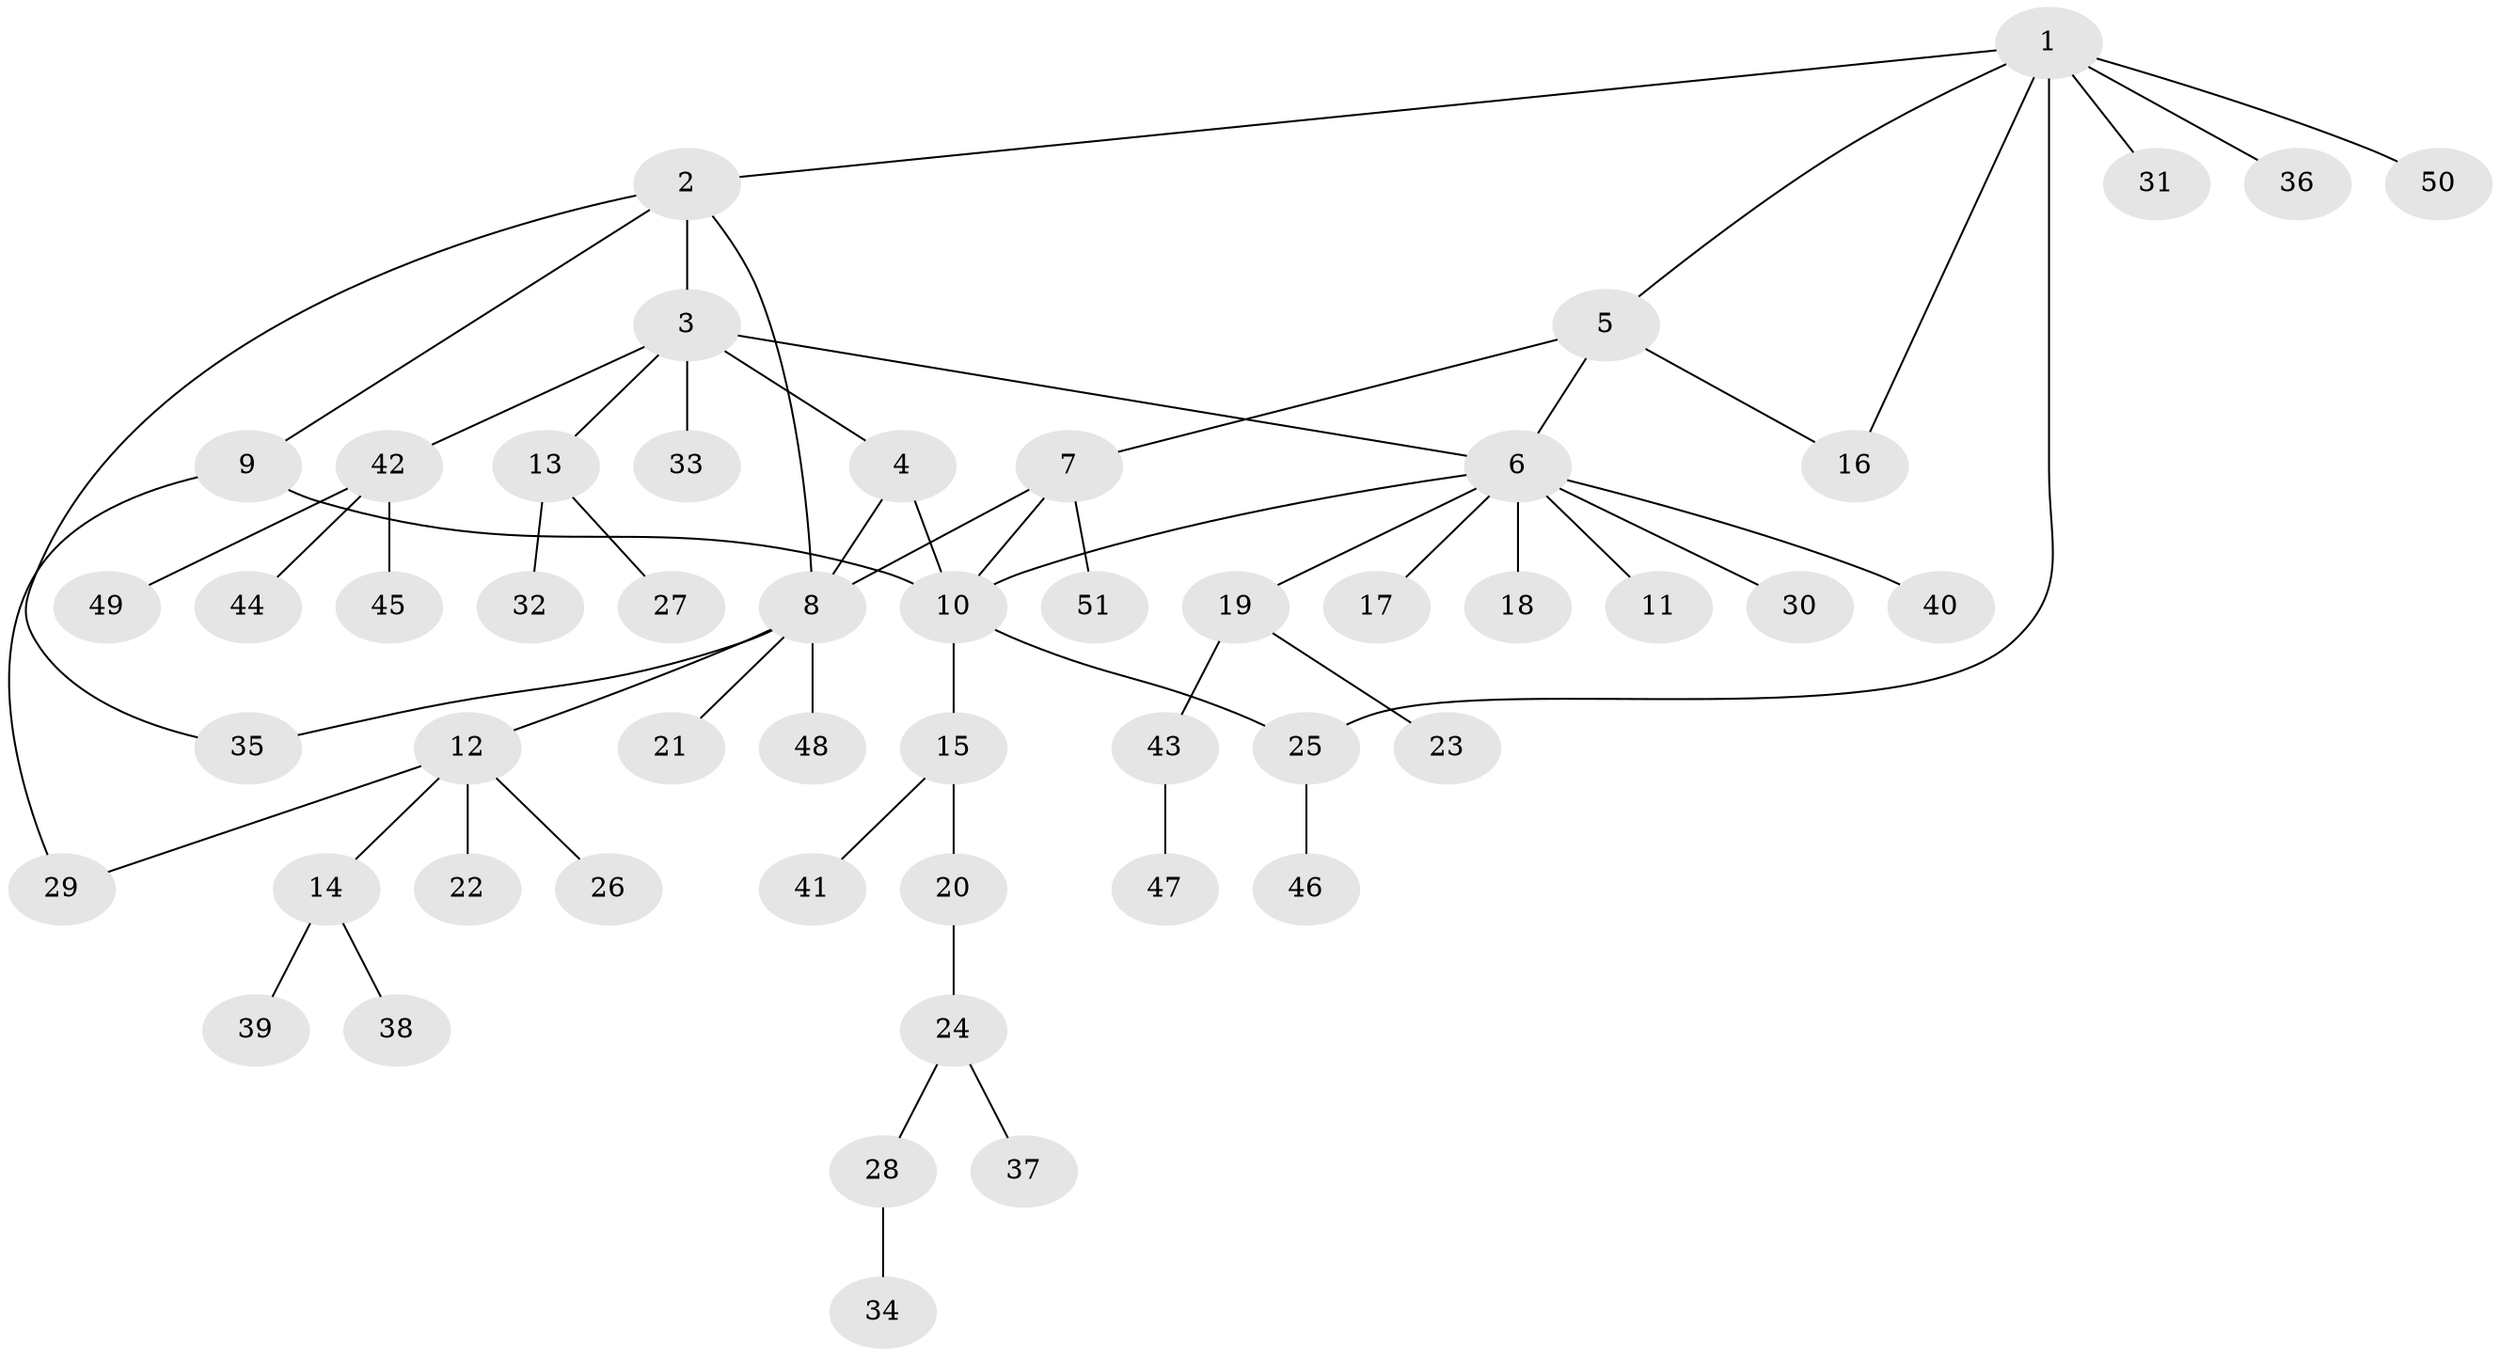// coarse degree distribution, {9: 0.02857142857142857, 7: 0.05714285714285714, 3: 0.14285714285714285, 8: 0.02857142857142857, 6: 0.02857142857142857, 1: 0.5142857142857142, 4: 0.02857142857142857, 2: 0.17142857142857143}
// Generated by graph-tools (version 1.1) at 2025/52/02/27/25 19:52:17]
// undirected, 51 vertices, 60 edges
graph export_dot {
graph [start="1"]
  node [color=gray90,style=filled];
  1;
  2;
  3;
  4;
  5;
  6;
  7;
  8;
  9;
  10;
  11;
  12;
  13;
  14;
  15;
  16;
  17;
  18;
  19;
  20;
  21;
  22;
  23;
  24;
  25;
  26;
  27;
  28;
  29;
  30;
  31;
  32;
  33;
  34;
  35;
  36;
  37;
  38;
  39;
  40;
  41;
  42;
  43;
  44;
  45;
  46;
  47;
  48;
  49;
  50;
  51;
  1 -- 2;
  1 -- 5;
  1 -- 16;
  1 -- 25;
  1 -- 31;
  1 -- 36;
  1 -- 50;
  2 -- 3;
  2 -- 8;
  2 -- 9;
  2 -- 35;
  3 -- 4;
  3 -- 6;
  3 -- 13;
  3 -- 33;
  3 -- 42;
  4 -- 8;
  4 -- 10;
  5 -- 6;
  5 -- 7;
  5 -- 16;
  6 -- 10;
  6 -- 11;
  6 -- 17;
  6 -- 18;
  6 -- 19;
  6 -- 30;
  6 -- 40;
  7 -- 8;
  7 -- 10;
  7 -- 51;
  8 -- 12;
  8 -- 21;
  8 -- 35;
  8 -- 48;
  9 -- 10;
  9 -- 29;
  10 -- 15;
  10 -- 25;
  12 -- 14;
  12 -- 22;
  12 -- 26;
  12 -- 29;
  13 -- 27;
  13 -- 32;
  14 -- 38;
  14 -- 39;
  15 -- 20;
  15 -- 41;
  19 -- 23;
  19 -- 43;
  20 -- 24;
  24 -- 28;
  24 -- 37;
  25 -- 46;
  28 -- 34;
  42 -- 44;
  42 -- 45;
  42 -- 49;
  43 -- 47;
}
